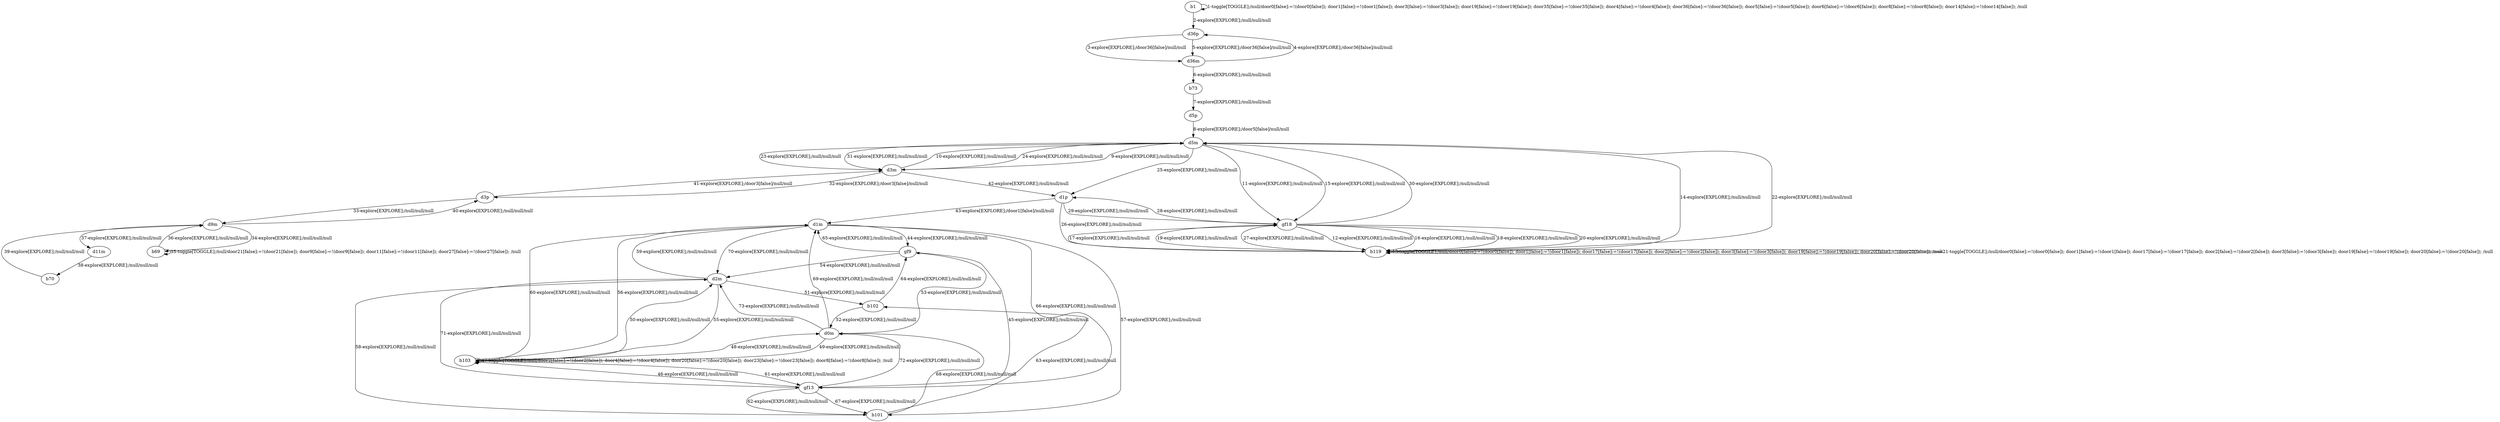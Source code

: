 # Total number of goals covered by this test: 1
# d0m --> d2m

digraph g {
"b1" -> "b1" [label = "1-toggle[TOGGLE];/null/door0[false]:=!(door0[false]); door1[false]:=!(door1[false]); door3[false]:=!(door3[false]); door19[false]:=!(door19[false]); door35[false]:=!(door35[false]); door4[false]:=!(door4[false]); door36[false]:=!(door36[false]); door5[false]:=!(door5[false]); door6[false]:=!(door6[false]); door8[false]:=!(door8[false]); door14[false]:=!(door14[false]); /null"];
"b1" -> "d36p" [label = "2-explore[EXPLORE];/null/null/null"];
"d36p" -> "d36m" [label = "3-explore[EXPLORE];/door36[false]/null/null"];
"d36m" -> "d36p" [label = "4-explore[EXPLORE];/door36[false]/null/null"];
"d36p" -> "d36m" [label = "5-explore[EXPLORE];/door36[false]/null/null"];
"d36m" -> "b73" [label = "6-explore[EXPLORE];/null/null/null"];
"b73" -> "d5p" [label = "7-explore[EXPLORE];/null/null/null"];
"d5p" -> "d5m" [label = "8-explore[EXPLORE];/door5[false]/null/null"];
"d5m" -> "d3m" [label = "9-explore[EXPLORE];/null/null/null"];
"d3m" -> "d5m" [label = "10-explore[EXPLORE];/null/null/null"];
"d5m" -> "gf18" [label = "11-explore[EXPLORE];/null/null/null"];
"gf18" -> "b119" [label = "12-explore[EXPLORE];/null/null/null"];
"b119" -> "b119" [label = "13-toggle[TOGGLE];/null/door0[false]:=!(door0[false]); door1[false]:=!(door1[false]); door17[false]:=!(door17[false]); door2[false]:=!(door2[false]); door3[false]:=!(door3[false]); door19[false]:=!(door19[false]); door20[false]:=!(door20[false]); /null"];
"b119" -> "d5m" [label = "14-explore[EXPLORE];/null/null/null"];
"d5m" -> "gf18" [label = "15-explore[EXPLORE];/null/null/null"];
"gf18" -> "b119" [label = "16-explore[EXPLORE];/null/null/null"];
"b119" -> "gf18" [label = "17-explore[EXPLORE];/null/null/null"];
"gf18" -> "b119" [label = "18-explore[EXPLORE];/null/null/null"];
"b119" -> "gf18" [label = "19-explore[EXPLORE];/null/null/null"];
"gf18" -> "b119" [label = "20-explore[EXPLORE];/null/null/null"];
"b119" -> "b119" [label = "21-toggle[TOGGLE];/null/door0[false]:=!(door0[false]); door1[false]:=!(door1[false]); door17[false]:=!(door17[false]); door2[false]:=!(door2[false]); door3[false]:=!(door3[false]); door19[false]:=!(door19[false]); door20[false]:=!(door20[false]); /null"];
"b119" -> "d5m" [label = "22-explore[EXPLORE];/null/null/null"];
"d5m" -> "d3m" [label = "23-explore[EXPLORE];/null/null/null"];
"d3m" -> "d5m" [label = "24-explore[EXPLORE];/null/null/null"];
"d5m" -> "d1p" [label = "25-explore[EXPLORE];/null/null/null"];
"d1p" -> "b119" [label = "26-explore[EXPLORE];/null/null/null"];
"b119" -> "gf18" [label = "27-explore[EXPLORE];/null/null/null"];
"gf18" -> "d1p" [label = "28-explore[EXPLORE];/null/null/null"];
"d1p" -> "gf18" [label = "29-explore[EXPLORE];/null/null/null"];
"gf18" -> "d5m" [label = "30-explore[EXPLORE];/null/null/null"];
"d5m" -> "d3m" [label = "31-explore[EXPLORE];/null/null/null"];
"d3m" -> "d3p" [label = "32-explore[EXPLORE];/door3[false]/null/null"];
"d3p" -> "d9m" [label = "33-explore[EXPLORE];/null/null/null"];
"d9m" -> "b69" [label = "34-explore[EXPLORE];/null/null/null"];
"b69" -> "b69" [label = "35-toggle[TOGGLE];/null/door21[false]:=!(door21[false]); door9[false]:=!(door9[false]); door11[false]:=!(door11[false]); door27[false]:=!(door27[false]); /null"];
"b69" -> "d9m" [label = "36-explore[EXPLORE];/null/null/null"];
"d9m" -> "d11m" [label = "37-explore[EXPLORE];/null/null/null"];
"d11m" -> "b70" [label = "38-explore[EXPLORE];/null/null/null"];
"b70" -> "d9m" [label = "39-explore[EXPLORE];/null/null/null"];
"d9m" -> "d3p" [label = "40-explore[EXPLORE];/null/null/null"];
"d3p" -> "d3m" [label = "41-explore[EXPLORE];/door3[false]/null/null"];
"d3m" -> "d1p" [label = "42-explore[EXPLORE];/null/null/null"];
"d1p" -> "d1m" [label = "43-explore[EXPLORE];/door1[false]/null/null"];
"d1m" -> "gf9" [label = "44-explore[EXPLORE];/null/null/null"];
"gf9" -> "gf13" [label = "45-explore[EXPLORE];/null/null/null"];
"gf13" -> "b103" [label = "46-explore[EXPLORE];/null/null/null"];
"b103" -> "b103" [label = "47-toggle[TOGGLE];/null/door2[false]:=!(door2[false]); door4[false]:=!(door4[false]); door20[false]:=!(door20[false]); door23[false]:=!(door23[false]); door8[false]:=!(door8[false]); /null"];
"b103" -> "d0m" [label = "48-explore[EXPLORE];/null/null/null"];
"d0m" -> "b103" [label = "49-explore[EXPLORE];/null/null/null"];
"b103" -> "d2m" [label = "50-explore[EXPLORE];/null/null/null"];
"d2m" -> "b102" [label = "51-explore[EXPLORE];/null/null/null"];
"b102" -> "d0m" [label = "52-explore[EXPLORE];/null/null/null"];
"d0m" -> "gf9" [label = "53-explore[EXPLORE];/null/null/null"];
"gf9" -> "d2m" [label = "54-explore[EXPLORE];/null/null/null"];
"d2m" -> "b103" [label = "55-explore[EXPLORE];/null/null/null"];
"b103" -> "d1m" [label = "56-explore[EXPLORE];/null/null/null"];
"d1m" -> "b101" [label = "57-explore[EXPLORE];/null/null/null"];
"b101" -> "d2m" [label = "58-explore[EXPLORE];/null/null/null"];
"d2m" -> "d1m" [label = "59-explore[EXPLORE];/null/null/null"];
"d1m" -> "b103" [label = "60-explore[EXPLORE];/null/null/null"];
"b103" -> "gf13" [label = "61-explore[EXPLORE];/null/null/null"];
"gf13" -> "b101" [label = "62-explore[EXPLORE];/null/null/null"];
"b101" -> "b102" [label = "63-explore[EXPLORE];/null/null/null"];
"b102" -> "gf9" [label = "64-explore[EXPLORE];/null/null/null"];
"gf9" -> "d1m" [label = "65-explore[EXPLORE];/null/null/null"];
"d1m" -> "gf13" [label = "66-explore[EXPLORE];/null/null/null"];
"gf13" -> "b101" [label = "67-explore[EXPLORE];/null/null/null"];
"b101" -> "d0m" [label = "68-explore[EXPLORE];/null/null/null"];
"d0m" -> "d1m" [label = "69-explore[EXPLORE];/null/null/null"];
"d1m" -> "d2m" [label = "70-explore[EXPLORE];/null/null/null"];
"d2m" -> "gf13" [label = "71-explore[EXPLORE];/null/null/null"];
"gf13" -> "d0m" [label = "72-explore[EXPLORE];/null/null/null"];
"d0m" -> "d2m" [label = "73-explore[EXPLORE];/null/null/null"];
}